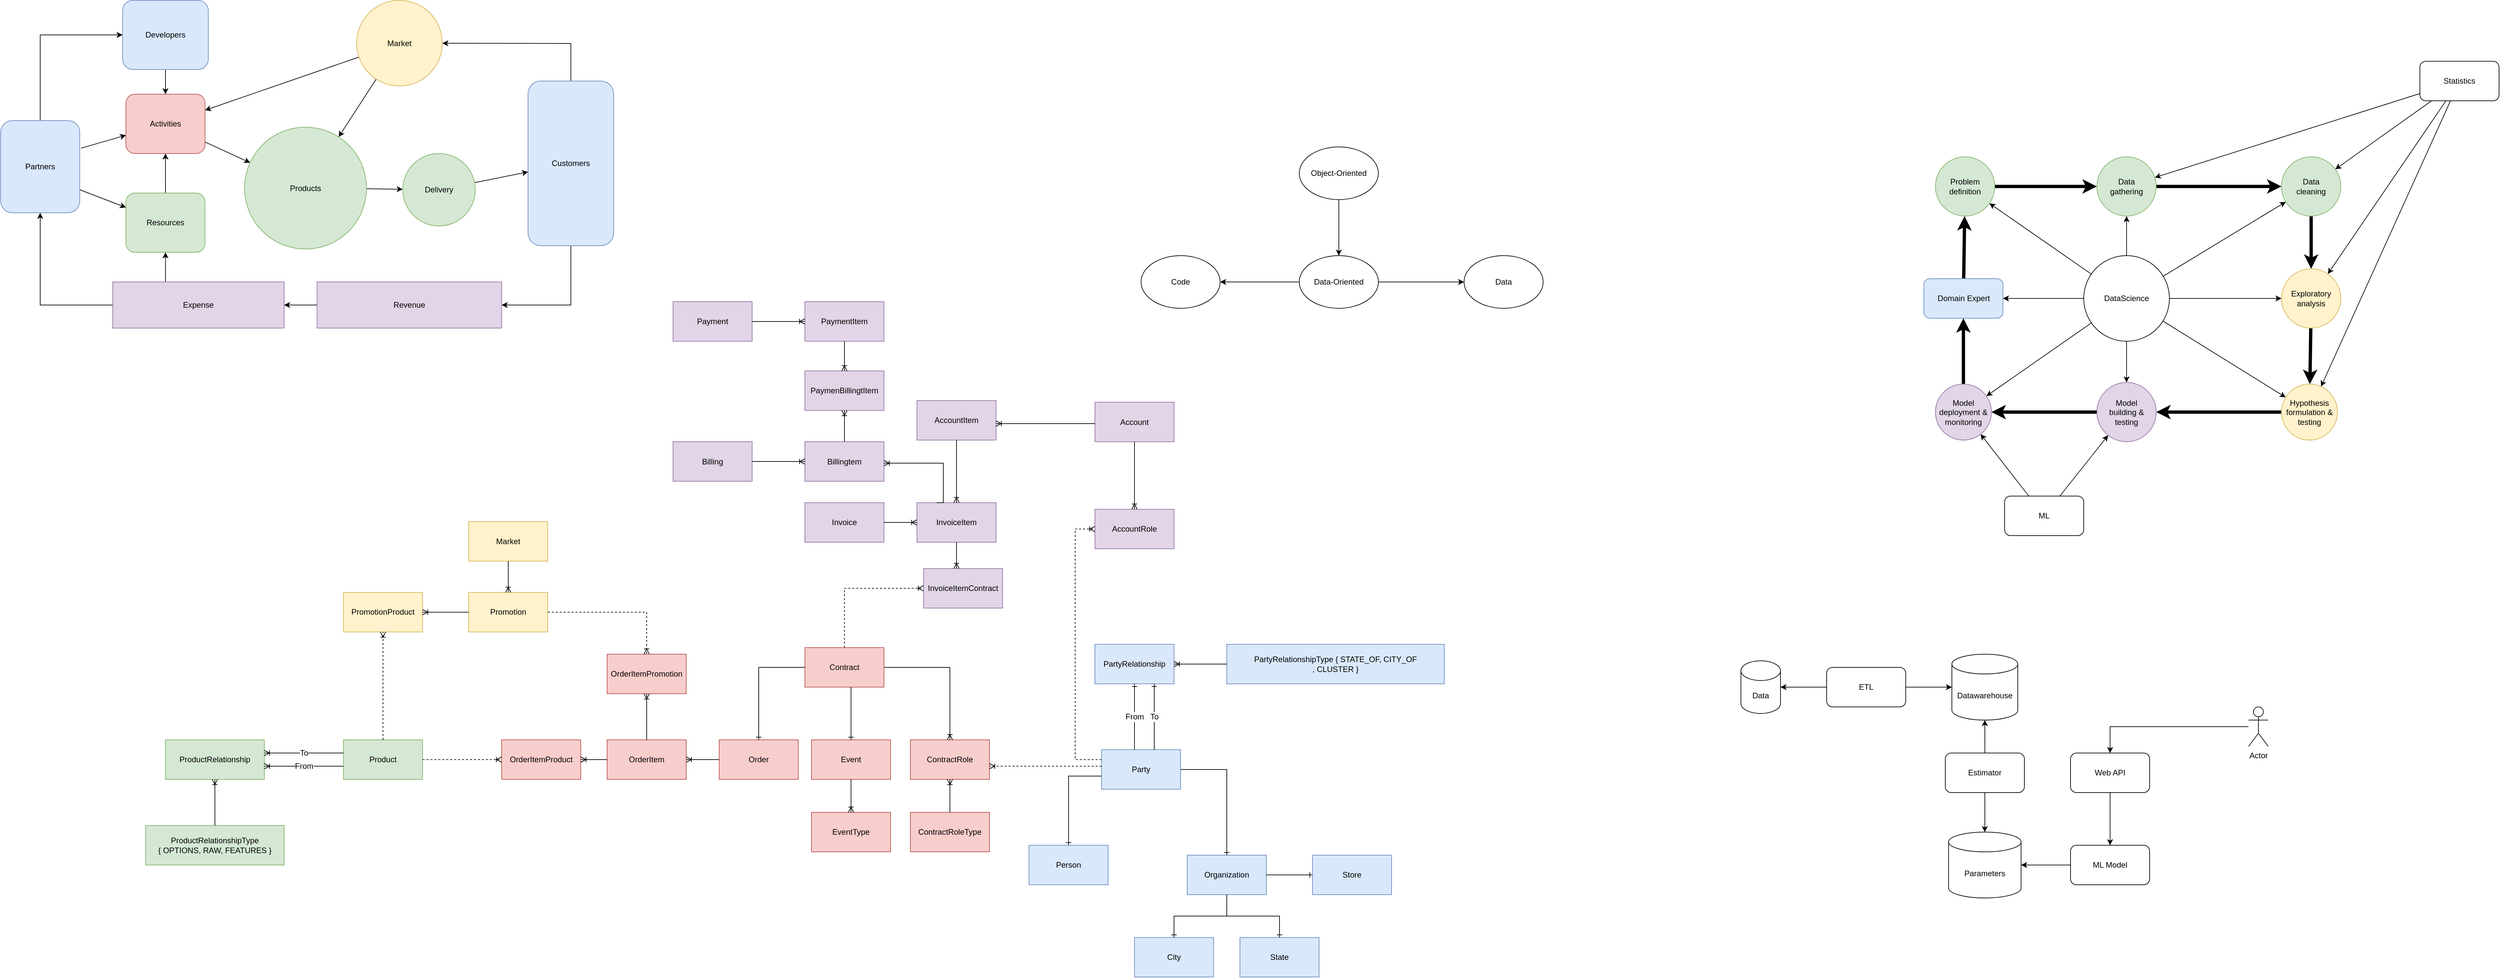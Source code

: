 <mxfile version="20.2.8" type="github">
  <diagram id="AqMoiznXCZGiWsd2ppC3" name="Page-1">
    <mxGraphModel dx="4783" dy="1631" grid="1" gridSize="10" guides="1" tooltips="1" connect="1" arrows="1" fold="1" page="1" pageScale="1" pageWidth="1100" pageHeight="850" math="0" shadow="0">
      <root>
        <mxCell id="0" />
        <mxCell id="1" parent="0" />
        <mxCell id="n_7fIg3I3LmvqeybkAJg-35" style="edgeStyle=none;rounded=0;orthogonalLoop=1;jettySize=auto;html=1;" parent="1" source="n_7fIg3I3LmvqeybkAJg-1" target="n_7fIg3I3LmvqeybkAJg-2" edge="1">
          <mxGeometry relative="1" as="geometry" />
        </mxCell>
        <mxCell id="n_7fIg3I3LmvqeybkAJg-36" style="edgeStyle=none;rounded=0;orthogonalLoop=1;jettySize=auto;html=1;" parent="1" source="n_7fIg3I3LmvqeybkAJg-1" target="n_7fIg3I3LmvqeybkAJg-3" edge="1">
          <mxGeometry relative="1" as="geometry" />
        </mxCell>
        <mxCell id="n_7fIg3I3LmvqeybkAJg-37" style="edgeStyle=none;rounded=0;orthogonalLoop=1;jettySize=auto;html=1;" parent="1" source="n_7fIg3I3LmvqeybkAJg-1" target="n_7fIg3I3LmvqeybkAJg-4" edge="1">
          <mxGeometry relative="1" as="geometry" />
        </mxCell>
        <mxCell id="n_7fIg3I3LmvqeybkAJg-38" style="edgeStyle=none;rounded=0;orthogonalLoop=1;jettySize=auto;html=1;" parent="1" source="n_7fIg3I3LmvqeybkAJg-1" target="n_7fIg3I3LmvqeybkAJg-5" edge="1">
          <mxGeometry relative="1" as="geometry" />
        </mxCell>
        <mxCell id="n_7fIg3I3LmvqeybkAJg-39" style="edgeStyle=none;rounded=0;orthogonalLoop=1;jettySize=auto;html=1;" parent="1" source="n_7fIg3I3LmvqeybkAJg-1" target="n_7fIg3I3LmvqeybkAJg-6" edge="1">
          <mxGeometry relative="1" as="geometry" />
        </mxCell>
        <mxCell id="n_7fIg3I3LmvqeybkAJg-40" style="edgeStyle=none;rounded=0;orthogonalLoop=1;jettySize=auto;html=1;" parent="1" source="n_7fIg3I3LmvqeybkAJg-1" target="n_7fIg3I3LmvqeybkAJg-7" edge="1">
          <mxGeometry relative="1" as="geometry" />
        </mxCell>
        <mxCell id="n_7fIg3I3LmvqeybkAJg-41" style="edgeStyle=none;rounded=0;orthogonalLoop=1;jettySize=auto;html=1;" parent="1" source="n_7fIg3I3LmvqeybkAJg-1" target="n_7fIg3I3LmvqeybkAJg-8" edge="1">
          <mxGeometry relative="1" as="geometry" />
        </mxCell>
        <mxCell id="n_7fIg3I3LmvqeybkAJg-42" style="edgeStyle=none;rounded=0;orthogonalLoop=1;jettySize=auto;html=1;strokeWidth=1;" parent="1" source="n_7fIg3I3LmvqeybkAJg-1" target="n_7fIg3I3LmvqeybkAJg-33" edge="1">
          <mxGeometry relative="1" as="geometry" />
        </mxCell>
        <mxCell id="n_7fIg3I3LmvqeybkAJg-1" value="DataScience" style="ellipse;whiteSpace=wrap;html=1;aspect=fixed;" parent="1" vertex="1">
          <mxGeometry x="420" y="225" width="130" height="130" as="geometry" />
        </mxCell>
        <mxCell id="n_7fIg3I3LmvqeybkAJg-11" style="rounded=0;orthogonalLoop=1;jettySize=auto;html=1;strokeWidth=5;" parent="1" source="n_7fIg3I3LmvqeybkAJg-2" target="n_7fIg3I3LmvqeybkAJg-3" edge="1">
          <mxGeometry relative="1" as="geometry" />
        </mxCell>
        <mxCell id="n_7fIg3I3LmvqeybkAJg-2" value="&lt;div&gt;Problem&lt;/div&gt;&lt;div&gt;definition&lt;/div&gt;" style="ellipse;whiteSpace=wrap;html=1;aspect=fixed;fillColor=#d5e8d4;strokeColor=#82b366;" parent="1" vertex="1">
          <mxGeometry x="195" y="75" width="90" height="90" as="geometry" />
        </mxCell>
        <mxCell id="n_7fIg3I3LmvqeybkAJg-10" style="rounded=0;orthogonalLoop=1;jettySize=auto;html=1;strokeWidth=5;" parent="1" source="n_7fIg3I3LmvqeybkAJg-3" target="n_7fIg3I3LmvqeybkAJg-4" edge="1">
          <mxGeometry relative="1" as="geometry" />
        </mxCell>
        <mxCell id="n_7fIg3I3LmvqeybkAJg-3" value="&lt;div&gt;Data&lt;/div&gt;&lt;div&gt;gathering&lt;/div&gt;" style="ellipse;whiteSpace=wrap;html=1;aspect=fixed;fillColor=#d5e8d4;strokeColor=#82b366;" parent="1" vertex="1">
          <mxGeometry x="440" y="75" width="90" height="90" as="geometry" />
        </mxCell>
        <mxCell id="n_7fIg3I3LmvqeybkAJg-12" style="rounded=0;orthogonalLoop=1;jettySize=auto;html=1;strokeWidth=5;" parent="1" source="n_7fIg3I3LmvqeybkAJg-4" target="n_7fIg3I3LmvqeybkAJg-5" edge="1">
          <mxGeometry relative="1" as="geometry" />
        </mxCell>
        <mxCell id="n_7fIg3I3LmvqeybkAJg-4" value="&lt;div&gt;Data&lt;/div&gt;&lt;div&gt;cleaning&lt;/div&gt;" style="ellipse;whiteSpace=wrap;html=1;aspect=fixed;fillColor=#d5e8d4;strokeColor=#82b366;" parent="1" vertex="1">
          <mxGeometry x="720" y="75" width="90" height="90" as="geometry" />
        </mxCell>
        <mxCell id="n_7fIg3I3LmvqeybkAJg-13" style="rounded=0;orthogonalLoop=1;jettySize=auto;html=1;strokeWidth=5;" parent="1" source="n_7fIg3I3LmvqeybkAJg-5" target="n_7fIg3I3LmvqeybkAJg-6" edge="1">
          <mxGeometry relative="1" as="geometry" />
        </mxCell>
        <mxCell id="n_7fIg3I3LmvqeybkAJg-5" value="&lt;div&gt;Exploratory&lt;/div&gt;&lt;div&gt;analysis&lt;/div&gt;" style="ellipse;whiteSpace=wrap;html=1;aspect=fixed;fillColor=#fff2cc;strokeColor=#d6b656;" parent="1" vertex="1">
          <mxGeometry x="720" y="245" width="90" height="90" as="geometry" />
        </mxCell>
        <mxCell id="n_7fIg3I3LmvqeybkAJg-14" style="rounded=0;orthogonalLoop=1;jettySize=auto;html=1;strokeWidth=5;" parent="1" source="n_7fIg3I3LmvqeybkAJg-6" target="n_7fIg3I3LmvqeybkAJg-7" edge="1">
          <mxGeometry relative="1" as="geometry" />
        </mxCell>
        <mxCell id="n_7fIg3I3LmvqeybkAJg-6" value="&lt;div&gt;Hypothesis&lt;/div&gt;&lt;div&gt;formulation &amp;amp;&lt;/div&gt;&lt;div&gt;testing&lt;/div&gt;" style="ellipse;whiteSpace=wrap;html=1;aspect=fixed;fillColor=#fff2cc;strokeColor=#d6b656;" parent="1" vertex="1">
          <mxGeometry x="720" y="420" width="85" height="85" as="geometry" />
        </mxCell>
        <mxCell id="n_7fIg3I3LmvqeybkAJg-15" style="rounded=0;orthogonalLoop=1;jettySize=auto;html=1;strokeWidth=5;" parent="1" source="n_7fIg3I3LmvqeybkAJg-7" target="n_7fIg3I3LmvqeybkAJg-8" edge="1">
          <mxGeometry relative="1" as="geometry" />
        </mxCell>
        <mxCell id="n_7fIg3I3LmvqeybkAJg-7" value="&lt;div&gt;Model&lt;/div&gt;&lt;div&gt;building &amp;amp;&lt;/div&gt;&lt;div&gt;testing&lt;/div&gt;" style="ellipse;whiteSpace=wrap;html=1;aspect=fixed;fillColor=#e1d5e7;strokeColor=#9673a6;" parent="1" vertex="1">
          <mxGeometry x="440" y="417.5" width="90" height="90" as="geometry" />
        </mxCell>
        <mxCell id="n_7fIg3I3LmvqeybkAJg-16" style="rounded=0;orthogonalLoop=1;jettySize=auto;html=1;strokeWidth=5;" parent="1" source="n_7fIg3I3LmvqeybkAJg-8" target="n_7fIg3I3LmvqeybkAJg-33" edge="1">
          <mxGeometry relative="1" as="geometry" />
        </mxCell>
        <mxCell id="n_7fIg3I3LmvqeybkAJg-8" value="&lt;div&gt;Model&lt;/div&gt;&lt;div&gt;deployment &amp;amp;&lt;/div&gt;&lt;div&gt;monitoring&lt;/div&gt;" style="ellipse;whiteSpace=wrap;html=1;aspect=fixed;fillColor=#e1d5e7;strokeColor=#9673a6;" parent="1" vertex="1">
          <mxGeometry x="195" y="420" width="85" height="85" as="geometry" />
        </mxCell>
        <mxCell id="n_7fIg3I3LmvqeybkAJg-26" style="rounded=0;orthogonalLoop=1;jettySize=auto;html=1;" parent="1" source="n_7fIg3I3LmvqeybkAJg-19" target="n_7fIg3I3LmvqeybkAJg-8" edge="1">
          <mxGeometry relative="1" as="geometry" />
        </mxCell>
        <mxCell id="n_7fIg3I3LmvqeybkAJg-27" style="edgeStyle=none;rounded=0;orthogonalLoop=1;jettySize=auto;html=1;" parent="1" source="n_7fIg3I3LmvqeybkAJg-19" target="n_7fIg3I3LmvqeybkAJg-7" edge="1">
          <mxGeometry relative="1" as="geometry" />
        </mxCell>
        <mxCell id="n_7fIg3I3LmvqeybkAJg-19" value="ML" style="rounded=1;whiteSpace=wrap;html=1;" parent="1" vertex="1">
          <mxGeometry x="300" y="590" width="120" height="60" as="geometry" />
        </mxCell>
        <mxCell id="n_7fIg3I3LmvqeybkAJg-29" style="edgeStyle=none;rounded=0;orthogonalLoop=1;jettySize=auto;html=1;" parent="1" source="n_7fIg3I3LmvqeybkAJg-28" target="n_7fIg3I3LmvqeybkAJg-4" edge="1">
          <mxGeometry relative="1" as="geometry" />
        </mxCell>
        <mxCell id="n_7fIg3I3LmvqeybkAJg-30" style="edgeStyle=none;rounded=0;orthogonalLoop=1;jettySize=auto;html=1;" parent="1" source="n_7fIg3I3LmvqeybkAJg-28" target="n_7fIg3I3LmvqeybkAJg-5" edge="1">
          <mxGeometry relative="1" as="geometry" />
        </mxCell>
        <mxCell id="n_7fIg3I3LmvqeybkAJg-31" style="edgeStyle=none;rounded=0;orthogonalLoop=1;jettySize=auto;html=1;" parent="1" source="n_7fIg3I3LmvqeybkAJg-28" target="n_7fIg3I3LmvqeybkAJg-6" edge="1">
          <mxGeometry relative="1" as="geometry" />
        </mxCell>
        <mxCell id="n_7fIg3I3LmvqeybkAJg-32" style="edgeStyle=none;rounded=0;orthogonalLoop=1;jettySize=auto;html=1;" parent="1" source="n_7fIg3I3LmvqeybkAJg-28" target="n_7fIg3I3LmvqeybkAJg-3" edge="1">
          <mxGeometry relative="1" as="geometry" />
        </mxCell>
        <mxCell id="n_7fIg3I3LmvqeybkAJg-28" value="Statistics" style="rounded=1;whiteSpace=wrap;html=1;" parent="1" vertex="1">
          <mxGeometry x="930" y="-70" width="120" height="60" as="geometry" />
        </mxCell>
        <mxCell id="n_7fIg3I3LmvqeybkAJg-34" style="edgeStyle=none;rounded=0;orthogonalLoop=1;jettySize=auto;html=1;strokeWidth=5;" parent="1" source="n_7fIg3I3LmvqeybkAJg-33" target="n_7fIg3I3LmvqeybkAJg-2" edge="1">
          <mxGeometry relative="1" as="geometry" />
        </mxCell>
        <mxCell id="n_7fIg3I3LmvqeybkAJg-33" value="Domain Expert" style="rounded=1;whiteSpace=wrap;html=1;fillColor=#dae8fc;strokeColor=#6c8ebf;" parent="1" vertex="1">
          <mxGeometry x="177.5" y="260" width="120" height="60" as="geometry" />
        </mxCell>
        <mxCell id="AKqKs_HmM4aeHzTfp3hS-4" style="rounded=0;orthogonalLoop=1;jettySize=auto;html=1;" parent="1" source="AKqKs_HmM4aeHzTfp3hS-1" target="AKqKs_HmM4aeHzTfp3hS-2" edge="1">
          <mxGeometry relative="1" as="geometry" />
        </mxCell>
        <mxCell id="AKqKs_HmM4aeHzTfp3hS-5" style="edgeStyle=none;rounded=0;orthogonalLoop=1;jettySize=auto;html=1;" parent="1" source="AKqKs_HmM4aeHzTfp3hS-1" target="AKqKs_HmM4aeHzTfp3hS-3" edge="1">
          <mxGeometry relative="1" as="geometry" />
        </mxCell>
        <mxCell id="AKqKs_HmM4aeHzTfp3hS-1" value="Data-Oriented" style="ellipse;whiteSpace=wrap;html=1;" parent="1" vertex="1">
          <mxGeometry x="-770" y="225" width="120" height="80" as="geometry" />
        </mxCell>
        <mxCell id="AKqKs_HmM4aeHzTfp3hS-2" value="Code" style="ellipse;whiteSpace=wrap;html=1;" parent="1" vertex="1">
          <mxGeometry x="-1010" y="225" width="120" height="80" as="geometry" />
        </mxCell>
        <mxCell id="AKqKs_HmM4aeHzTfp3hS-3" value="Data" style="ellipse;whiteSpace=wrap;html=1;" parent="1" vertex="1">
          <mxGeometry x="-520" y="225" width="120" height="80" as="geometry" />
        </mxCell>
        <mxCell id="AKqKs_HmM4aeHzTfp3hS-7" style="edgeStyle=none;rounded=0;orthogonalLoop=1;jettySize=auto;html=1;" parent="1" source="AKqKs_HmM4aeHzTfp3hS-6" target="AKqKs_HmM4aeHzTfp3hS-1" edge="1">
          <mxGeometry relative="1" as="geometry" />
        </mxCell>
        <mxCell id="AKqKs_HmM4aeHzTfp3hS-6" value="Object-Oriented" style="ellipse;whiteSpace=wrap;html=1;" parent="1" vertex="1">
          <mxGeometry x="-770" y="60" width="120" height="80" as="geometry" />
        </mxCell>
        <mxCell id="DiZXjh_aEqviNDpe_JiY-1" value="Party" style="rounded=0;whiteSpace=wrap;html=1;fillColor=#dae8fc;strokeColor=#6c8ebf;" parent="1" vertex="1">
          <mxGeometry x="-1070" y="975" width="120" height="60" as="geometry" />
        </mxCell>
        <mxCell id="DiZXjh_aEqviNDpe_JiY-2" value="Organization" style="rounded=0;whiteSpace=wrap;html=1;fillColor=#dae8fc;strokeColor=#6c8ebf;" parent="1" vertex="1">
          <mxGeometry x="-940" y="1135" width="120" height="60" as="geometry" />
        </mxCell>
        <mxCell id="DiZXjh_aEqviNDpe_JiY-4" value="" style="fontSize=12;html=1;endArrow=ERone;endFill=1;rounded=0;edgeStyle=orthogonalEdgeStyle;" parent="1" source="DiZXjh_aEqviNDpe_JiY-1" target="DiZXjh_aEqviNDpe_JiY-2" edge="1">
          <mxGeometry width="100" height="100" relative="1" as="geometry">
            <mxPoint x="-780" y="1065" as="sourcePoint" />
            <mxPoint x="-860" y="965" as="targetPoint" />
            <Array as="points">
              <mxPoint x="-880" y="1005" />
            </Array>
          </mxGeometry>
        </mxCell>
        <mxCell id="DiZXjh_aEqviNDpe_JiY-5" value="Person" style="rounded=0;whiteSpace=wrap;html=1;fillColor=#dae8fc;strokeColor=#6c8ebf;" parent="1" vertex="1">
          <mxGeometry x="-1180" y="1120" width="120" height="60" as="geometry" />
        </mxCell>
        <mxCell id="DiZXjh_aEqviNDpe_JiY-6" value="" style="fontSize=12;html=1;endArrow=ERone;endFill=1;rounded=0;edgeStyle=orthogonalEdgeStyle;" parent="1" source="DiZXjh_aEqviNDpe_JiY-1" target="DiZXjh_aEqviNDpe_JiY-5" edge="1">
          <mxGeometry width="100" height="100" relative="1" as="geometry">
            <mxPoint x="-879.947" y="1145" as="sourcePoint" />
            <mxPoint x="-1250" y="1005" as="targetPoint" />
            <Array as="points">
              <mxPoint x="-1120" y="1015" />
            </Array>
          </mxGeometry>
        </mxCell>
        <mxCell id="DiZXjh_aEqviNDpe_JiY-9" value="Store" style="rounded=0;whiteSpace=wrap;html=1;fillColor=#dae8fc;strokeColor=#6c8ebf;" parent="1" vertex="1">
          <mxGeometry x="-750" y="1135" width="120" height="60" as="geometry" />
        </mxCell>
        <mxCell id="DiZXjh_aEqviNDpe_JiY-10" value="" style="edgeStyle=entityRelationEdgeStyle;fontSize=12;html=1;endArrow=ERone;endFill=1;rounded=0;" parent="1" source="DiZXjh_aEqviNDpe_JiY-2" target="DiZXjh_aEqviNDpe_JiY-9" edge="1">
          <mxGeometry width="100" height="100" relative="1" as="geometry">
            <mxPoint x="-740" y="1055" as="sourcePoint" />
            <mxPoint x="-640" y="955" as="targetPoint" />
          </mxGeometry>
        </mxCell>
        <mxCell id="DiZXjh_aEqviNDpe_JiY-15" value="PartyRelationship" style="rounded=0;whiteSpace=wrap;html=1;fillColor=#dae8fc;strokeColor=#6c8ebf;" parent="1" vertex="1">
          <mxGeometry x="-1080" y="815" width="120" height="60" as="geometry" />
        </mxCell>
        <mxCell id="DiZXjh_aEqviNDpe_JiY-16" value="From" style="fontSize=12;html=1;endArrow=ERone;endFill=1;rounded=0;edgeStyle=orthogonalEdgeStyle;" parent="1" source="DiZXjh_aEqviNDpe_JiY-1" target="DiZXjh_aEqviNDpe_JiY-15" edge="1">
          <mxGeometry width="100" height="100" relative="1" as="geometry">
            <mxPoint x="-940" y="1015.0" as="sourcePoint" />
            <mxPoint x="-869.947" y="1145" as="targetPoint" />
            <Array as="points">
              <mxPoint x="-1020" y="910" />
              <mxPoint x="-1020" y="910" />
            </Array>
          </mxGeometry>
        </mxCell>
        <mxCell id="DiZXjh_aEqviNDpe_JiY-18" value="To" style="fontSize=12;html=1;endArrow=ERone;endFill=1;rounded=0;edgeStyle=orthogonalEdgeStyle;" parent="1" source="DiZXjh_aEqviNDpe_JiY-1" target="DiZXjh_aEqviNDpe_JiY-15" edge="1">
          <mxGeometry width="100" height="100" relative="1" as="geometry">
            <mxPoint x="-1029.947" y="985" as="sourcePoint" />
            <mxPoint x="-1029.947" y="885" as="targetPoint" />
            <Array as="points">
              <mxPoint x="-990" y="895" />
              <mxPoint x="-990" y="895" />
            </Array>
          </mxGeometry>
        </mxCell>
        <mxCell id="DiZXjh_aEqviNDpe_JiY-19" value="PartyRelationshipType { STATE_OF, CITY_OF&lt;br&gt;,&amp;nbsp;CLUSTER }" style="rounded=0;whiteSpace=wrap;html=1;fillColor=#dae8fc;strokeColor=#6c8ebf;" parent="1" vertex="1">
          <mxGeometry x="-880" y="815" width="330" height="60" as="geometry" />
        </mxCell>
        <mxCell id="DiZXjh_aEqviNDpe_JiY-20" value="" style="edgeStyle=entityRelationEdgeStyle;fontSize=12;html=1;endArrow=ERoneToMany;rounded=0;" parent="1" source="DiZXjh_aEqviNDpe_JiY-19" target="DiZXjh_aEqviNDpe_JiY-15" edge="1">
          <mxGeometry width="100" height="100" relative="1" as="geometry">
            <mxPoint x="-570" y="1015" as="sourcePoint" />
            <mxPoint x="-470" y="915" as="targetPoint" />
          </mxGeometry>
        </mxCell>
        <mxCell id="UxaYWRvRHPkxiGg4G-dx-1" value="Product" style="rounded=0;whiteSpace=wrap;html=1;fillColor=#d5e8d4;strokeColor=#82b366;" parent="1" vertex="1">
          <mxGeometry x="-2220" y="960" width="120" height="60" as="geometry" />
        </mxCell>
        <mxCell id="UxaYWRvRHPkxiGg4G-dx-2" value="Order" style="rounded=0;whiteSpace=wrap;html=1;fillColor=#f8cecc;strokeColor=#b85450;" parent="1" vertex="1">
          <mxGeometry x="-1650" y="960" width="120" height="60" as="geometry" />
        </mxCell>
        <mxCell id="UxaYWRvRHPkxiGg4G-dx-3" value="OrderItem" style="rounded=0;whiteSpace=wrap;html=1;fillColor=#f8cecc;strokeColor=#b85450;" parent="1" vertex="1">
          <mxGeometry x="-1820" y="960" width="120" height="60" as="geometry" />
        </mxCell>
        <mxCell id="UxaYWRvRHPkxiGg4G-dx-4" value="" style="edgeStyle=orthogonalEdgeStyle;fontSize=12;html=1;endArrow=ERoneToMany;rounded=0;" parent="1" source="UxaYWRvRHPkxiGg4G-dx-2" target="UxaYWRvRHPkxiGg4G-dx-3" edge="1">
          <mxGeometry width="100" height="100" relative="1" as="geometry">
            <mxPoint x="-1030" y="1025" as="sourcePoint" />
            <mxPoint x="-1110" y="1025" as="targetPoint" />
          </mxGeometry>
        </mxCell>
        <mxCell id="UxaYWRvRHPkxiGg4G-dx-5" value="OrderItemProduct" style="rounded=0;whiteSpace=wrap;html=1;fillColor=#f8cecc;strokeColor=#b85450;" parent="1" vertex="1">
          <mxGeometry x="-1980" y="960" width="120" height="60" as="geometry" />
        </mxCell>
        <mxCell id="UxaYWRvRHPkxiGg4G-dx-6" value="ContractRole" style="rounded=0;whiteSpace=wrap;html=1;fillColor=#f8cecc;strokeColor=#b85450;" parent="1" vertex="1">
          <mxGeometry x="-1360" y="960" width="120" height="60" as="geometry" />
        </mxCell>
        <mxCell id="UxaYWRvRHPkxiGg4G-dx-7" value="" style="edgeStyle=orthogonalEdgeStyle;fontSize=12;html=1;endArrow=ERoneToMany;rounded=0;" parent="1" source="UQxZv_VmtrtVXWc6xAbR-11" target="UxaYWRvRHPkxiGg4G-dx-6" edge="1">
          <mxGeometry width="100" height="100" relative="1" as="geometry">
            <mxPoint x="-1440" y="1030" as="sourcePoint" />
            <mxPoint x="-1440" y="1085" as="targetPoint" />
            <Array as="points">
              <mxPoint x="-1300" y="850" />
            </Array>
          </mxGeometry>
        </mxCell>
        <mxCell id="UxaYWRvRHPkxiGg4G-dx-8" value="" style="edgeStyle=orthogonalEdgeStyle;fontSize=12;html=1;endArrow=ERoneToMany;rounded=0;dashed=1;" parent="1" source="DiZXjh_aEqviNDpe_JiY-1" target="UxaYWRvRHPkxiGg4G-dx-6" edge="1">
          <mxGeometry width="100" height="100" relative="1" as="geometry">
            <mxPoint x="-1400" y="870" as="sourcePoint" />
            <mxPoint x="-1400" y="925" as="targetPoint" />
            <Array as="points">
              <mxPoint x="-1130" y="1000" />
              <mxPoint x="-1130" y="1000" />
            </Array>
          </mxGeometry>
        </mxCell>
        <mxCell id="UxaYWRvRHPkxiGg4G-dx-9" value="" style="edgeStyle=orthogonalEdgeStyle;fontSize=12;html=1;endArrow=ERoneToMany;rounded=0;" parent="1" source="UxaYWRvRHPkxiGg4G-dx-3" target="UxaYWRvRHPkxiGg4G-dx-5" edge="1">
          <mxGeometry width="100" height="100" relative="1" as="geometry">
            <mxPoint x="-1830" y="910" as="sourcePoint" />
            <mxPoint x="-1570" y="970" as="targetPoint" />
          </mxGeometry>
        </mxCell>
        <mxCell id="UxaYWRvRHPkxiGg4G-dx-10" value="" style="edgeStyle=orthogonalEdgeStyle;fontSize=12;html=1;endArrow=ERoneToMany;rounded=0;dashed=1;" parent="1" source="UxaYWRvRHPkxiGg4G-dx-1" target="UxaYWRvRHPkxiGg4G-dx-5" edge="1">
          <mxGeometry width="100" height="100" relative="1" as="geometry">
            <mxPoint x="-1710" y="885" as="sourcePoint" />
            <mxPoint x="-1570" y="970" as="targetPoint" />
          </mxGeometry>
        </mxCell>
        <mxCell id="UxaYWRvRHPkxiGg4G-dx-11" value="Market" style="rounded=0;whiteSpace=wrap;html=1;fillColor=#fff2cc;strokeColor=#d6b656;" parent="1" vertex="1">
          <mxGeometry x="-2030" y="628.75" width="120" height="60" as="geometry" />
        </mxCell>
        <mxCell id="UxaYWRvRHPkxiGg4G-dx-12" value="Promotion" style="rounded=0;whiteSpace=wrap;html=1;fillColor=#fff2cc;strokeColor=#d6b656;" parent="1" vertex="1">
          <mxGeometry x="-2030" y="736.25" width="120" height="60" as="geometry" />
        </mxCell>
        <mxCell id="UxaYWRvRHPkxiGg4G-dx-13" value="" style="edgeStyle=orthogonalEdgeStyle;fontSize=12;html=1;endArrow=ERoneToMany;rounded=0;" parent="1" source="UxaYWRvRHPkxiGg4G-dx-11" target="UxaYWRvRHPkxiGg4G-dx-12" edge="1">
          <mxGeometry width="100" height="100" relative="1" as="geometry">
            <mxPoint x="-2110" y="978.75" as="sourcePoint" />
            <mxPoint x="-2150" y="978.75" as="targetPoint" />
          </mxGeometry>
        </mxCell>
        <mxCell id="UxaYWRvRHPkxiGg4G-dx-16" value="PromotionProduct" style="rounded=0;whiteSpace=wrap;html=1;fillColor=#fff2cc;strokeColor=#d6b656;" parent="1" vertex="1">
          <mxGeometry x="-2220" y="736.25" width="120" height="60" as="geometry" />
        </mxCell>
        <mxCell id="UxaYWRvRHPkxiGg4G-dx-17" value="" style="edgeStyle=orthogonalEdgeStyle;fontSize=12;html=1;endArrow=ERoneToMany;rounded=0;" parent="1" source="UxaYWRvRHPkxiGg4G-dx-12" target="UxaYWRvRHPkxiGg4G-dx-16" edge="1">
          <mxGeometry width="100" height="100" relative="1" as="geometry">
            <mxPoint x="-1960" y="698.75" as="sourcePoint" />
            <mxPoint x="-2040" y="858.75" as="targetPoint" />
            <Array as="points" />
          </mxGeometry>
        </mxCell>
        <mxCell id="UxaYWRvRHPkxiGg4G-dx-18" value="" style="edgeStyle=orthogonalEdgeStyle;fontSize=12;html=1;endArrow=ERoneToMany;rounded=0;dashed=1;" parent="1" source="UxaYWRvRHPkxiGg4G-dx-1" target="UxaYWRvRHPkxiGg4G-dx-16" edge="1">
          <mxGeometry width="100" height="100" relative="1" as="geometry">
            <mxPoint x="-2090" y="1000" as="sourcePoint" />
            <mxPoint x="-1970" y="1000" as="targetPoint" />
            <Array as="points">
              <mxPoint x="-2160" y="788" />
            </Array>
          </mxGeometry>
        </mxCell>
        <mxCell id="UxaYWRvRHPkxiGg4G-dx-21" value="OrderItemPromotion" style="rounded=0;whiteSpace=wrap;html=1;fillColor=#f8cecc;strokeColor=#b85450;" parent="1" vertex="1">
          <mxGeometry x="-1820" y="830" width="120" height="60" as="geometry" />
        </mxCell>
        <mxCell id="UxaYWRvRHPkxiGg4G-dx-22" value="" style="edgeStyle=orthogonalEdgeStyle;fontSize=12;html=1;endArrow=ERoneToMany;rounded=0;" parent="1" source="UxaYWRvRHPkxiGg4G-dx-3" target="UxaYWRvRHPkxiGg4G-dx-21" edge="1">
          <mxGeometry width="100" height="100" relative="1" as="geometry">
            <mxPoint x="-1960" y="698.75" as="sourcePoint" />
            <mxPoint x="-1960" y="746.25" as="targetPoint" />
          </mxGeometry>
        </mxCell>
        <mxCell id="UxaYWRvRHPkxiGg4G-dx-23" value="" style="edgeStyle=orthogonalEdgeStyle;fontSize=12;html=1;endArrow=ERoneToMany;rounded=0;dashed=1;" parent="1" source="UxaYWRvRHPkxiGg4G-dx-12" target="UxaYWRvRHPkxiGg4G-dx-21" edge="1">
          <mxGeometry width="100" height="100" relative="1" as="geometry">
            <mxPoint x="-2150" y="970" as="sourcePoint" />
            <mxPoint x="-2150" y="806.25" as="targetPoint" />
            <Array as="points">
              <mxPoint x="-1760" y="766" />
            </Array>
          </mxGeometry>
        </mxCell>
        <mxCell id="UxaYWRvRHPkxiGg4G-dx-24" value="Data" style="shape=cylinder3;whiteSpace=wrap;html=1;boundedLbl=1;backgroundOutline=1;size=15;" parent="1" vertex="1">
          <mxGeometry x="-100" y="840" width="60" height="80" as="geometry" />
        </mxCell>
        <mxCell id="UxaYWRvRHPkxiGg4G-dx-28" style="edgeStyle=orthogonalEdgeStyle;rounded=0;orthogonalLoop=1;jettySize=auto;html=1;" parent="1" source="UxaYWRvRHPkxiGg4G-dx-25" target="UxaYWRvRHPkxiGg4G-dx-26" edge="1">
          <mxGeometry relative="1" as="geometry" />
        </mxCell>
        <mxCell id="UxaYWRvRHPkxiGg4G-dx-33" style="edgeStyle=orthogonalEdgeStyle;rounded=0;orthogonalLoop=1;jettySize=auto;html=1;" parent="1" source="UxaYWRvRHPkxiGg4G-dx-25" target="UxaYWRvRHPkxiGg4G-dx-24" edge="1">
          <mxGeometry relative="1" as="geometry" />
        </mxCell>
        <mxCell id="UxaYWRvRHPkxiGg4G-dx-25" value="ETL" style="rounded=1;whiteSpace=wrap;html=1;" parent="1" vertex="1">
          <mxGeometry x="30" y="850" width="120" height="60" as="geometry" />
        </mxCell>
        <mxCell id="UxaYWRvRHPkxiGg4G-dx-26" value="Datawarehouse" style="shape=cylinder3;whiteSpace=wrap;html=1;boundedLbl=1;backgroundOutline=1;size=15;" parent="1" vertex="1">
          <mxGeometry x="220" y="830" width="100" height="100" as="geometry" />
        </mxCell>
        <mxCell id="UxaYWRvRHPkxiGg4G-dx-29" value="Parameters" style="shape=cylinder3;whiteSpace=wrap;html=1;boundedLbl=1;backgroundOutline=1;size=15;" parent="1" vertex="1">
          <mxGeometry x="215" y="1100" width="110" height="100" as="geometry" />
        </mxCell>
        <mxCell id="UxaYWRvRHPkxiGg4G-dx-34" style="edgeStyle=orthogonalEdgeStyle;rounded=0;orthogonalLoop=1;jettySize=auto;html=1;" parent="1" source="UxaYWRvRHPkxiGg4G-dx-30" target="UxaYWRvRHPkxiGg4G-dx-26" edge="1">
          <mxGeometry relative="1" as="geometry" />
        </mxCell>
        <mxCell id="UxaYWRvRHPkxiGg4G-dx-35" style="edgeStyle=orthogonalEdgeStyle;rounded=0;orthogonalLoop=1;jettySize=auto;html=1;" parent="1" source="UxaYWRvRHPkxiGg4G-dx-30" target="UxaYWRvRHPkxiGg4G-dx-29" edge="1">
          <mxGeometry relative="1" as="geometry" />
        </mxCell>
        <mxCell id="UxaYWRvRHPkxiGg4G-dx-30" value="Estimator" style="rounded=1;whiteSpace=wrap;html=1;" parent="1" vertex="1">
          <mxGeometry x="210" y="980" width="120" height="60" as="geometry" />
        </mxCell>
        <mxCell id="UxaYWRvRHPkxiGg4G-dx-37" style="edgeStyle=orthogonalEdgeStyle;rounded=0;orthogonalLoop=1;jettySize=auto;html=1;" parent="1" source="UxaYWRvRHPkxiGg4G-dx-36" target="UxaYWRvRHPkxiGg4G-dx-29" edge="1">
          <mxGeometry relative="1" as="geometry" />
        </mxCell>
        <mxCell id="UxaYWRvRHPkxiGg4G-dx-36" value="ML Model" style="rounded=1;whiteSpace=wrap;html=1;" parent="1" vertex="1">
          <mxGeometry x="400" y="1120" width="120" height="60" as="geometry" />
        </mxCell>
        <mxCell id="UxaYWRvRHPkxiGg4G-dx-39" style="edgeStyle=orthogonalEdgeStyle;rounded=0;orthogonalLoop=1;jettySize=auto;html=1;" parent="1" source="UxaYWRvRHPkxiGg4G-dx-38" target="UxaYWRvRHPkxiGg4G-dx-36" edge="1">
          <mxGeometry relative="1" as="geometry" />
        </mxCell>
        <mxCell id="UxaYWRvRHPkxiGg4G-dx-38" value="Web API" style="rounded=1;whiteSpace=wrap;html=1;" parent="1" vertex="1">
          <mxGeometry x="400" y="980" width="120" height="60" as="geometry" />
        </mxCell>
        <mxCell id="UxaYWRvRHPkxiGg4G-dx-41" style="edgeStyle=orthogonalEdgeStyle;rounded=0;orthogonalLoop=1;jettySize=auto;html=1;" parent="1" source="UxaYWRvRHPkxiGg4G-dx-40" target="UxaYWRvRHPkxiGg4G-dx-38" edge="1">
          <mxGeometry relative="1" as="geometry" />
        </mxCell>
        <mxCell id="UxaYWRvRHPkxiGg4G-dx-40" value="Actor" style="shape=umlActor;verticalLabelPosition=bottom;verticalAlign=top;html=1;outlineConnect=0;" parent="1" vertex="1">
          <mxGeometry x="670" y="910" width="30" height="60" as="geometry" />
        </mxCell>
        <mxCell id="UxaYWRvRHPkxiGg4G-dx-42" value="City" style="rounded=0;whiteSpace=wrap;html=1;fillColor=#dae8fc;strokeColor=#6c8ebf;" parent="1" vertex="1">
          <mxGeometry x="-1020" y="1260" width="120" height="60" as="geometry" />
        </mxCell>
        <mxCell id="UxaYWRvRHPkxiGg4G-dx-43" value="State" style="rounded=0;whiteSpace=wrap;html=1;fillColor=#dae8fc;strokeColor=#6c8ebf;" parent="1" vertex="1">
          <mxGeometry x="-860" y="1260" width="120" height="60" as="geometry" />
        </mxCell>
        <mxCell id="UxaYWRvRHPkxiGg4G-dx-45" value="" style="edgeStyle=orthogonalEdgeStyle;fontSize=12;html=1;endArrow=ERone;endFill=1;rounded=0;" parent="1" source="DiZXjh_aEqviNDpe_JiY-2" target="UxaYWRvRHPkxiGg4G-dx-42" edge="1">
          <mxGeometry width="100" height="100" relative="1" as="geometry">
            <mxPoint x="-810" y="1175" as="sourcePoint" />
            <mxPoint x="-740" y="1175" as="targetPoint" />
          </mxGeometry>
        </mxCell>
        <mxCell id="UxaYWRvRHPkxiGg4G-dx-46" value="" style="edgeStyle=orthogonalEdgeStyle;fontSize=12;html=1;endArrow=ERone;endFill=1;rounded=0;" parent="1" source="DiZXjh_aEqviNDpe_JiY-2" target="UxaYWRvRHPkxiGg4G-dx-43" edge="1">
          <mxGeometry width="100" height="100" relative="1" as="geometry">
            <mxPoint x="-870" y="1205" as="sourcePoint" />
            <mxPoint x="-950" y="1270" as="targetPoint" />
            <Array as="points" />
          </mxGeometry>
        </mxCell>
        <mxCell id="UQxZv_VmtrtVXWc6xAbR-3" value="ProductRelationship" style="rounded=0;whiteSpace=wrap;html=1;fillColor=#d5e8d4;strokeColor=#82b366;" vertex="1" parent="1">
          <mxGeometry x="-2490" y="960" width="150" height="60" as="geometry" />
        </mxCell>
        <mxCell id="UQxZv_VmtrtVXWc6xAbR-4" value="To" style="edgeStyle=orthogonalEdgeStyle;fontSize=12;html=1;endArrow=ERoneToMany;rounded=0;" edge="1" parent="1" source="UxaYWRvRHPkxiGg4G-dx-1" target="UQxZv_VmtrtVXWc6xAbR-3">
          <mxGeometry width="100" height="100" relative="1" as="geometry">
            <mxPoint x="-2020" y="776.25" as="sourcePoint" />
            <mxPoint x="-2090" y="776.25" as="targetPoint" />
            <Array as="points">
              <mxPoint x="-2280" y="980" />
              <mxPoint x="-2280" y="980" />
            </Array>
          </mxGeometry>
        </mxCell>
        <mxCell id="UQxZv_VmtrtVXWc6xAbR-6" value="From" style="edgeStyle=orthogonalEdgeStyle;fontSize=12;html=1;endArrow=ERoneToMany;rounded=0;" edge="1" parent="1" source="UxaYWRvRHPkxiGg4G-dx-1" target="UQxZv_VmtrtVXWc6xAbR-3">
          <mxGeometry width="100" height="100" relative="1" as="geometry">
            <mxPoint x="-2210" y="990" as="sourcePoint" />
            <mxPoint x="-2330" y="990" as="targetPoint" />
            <Array as="points">
              <mxPoint x="-2280" y="1000" />
              <mxPoint x="-2280" y="1000" />
            </Array>
          </mxGeometry>
        </mxCell>
        <mxCell id="UQxZv_VmtrtVXWc6xAbR-9" value="Event" style="rounded=0;whiteSpace=wrap;html=1;fillColor=#f8cecc;strokeColor=#b85450;" vertex="1" parent="1">
          <mxGeometry x="-1510" y="960" width="120" height="60" as="geometry" />
        </mxCell>
        <mxCell id="UQxZv_VmtrtVXWc6xAbR-11" value="Contract" style="rounded=0;whiteSpace=wrap;html=1;fillColor=#f8cecc;strokeColor=#b85450;" vertex="1" parent="1">
          <mxGeometry x="-1520" y="820" width="120" height="60" as="geometry" />
        </mxCell>
        <mxCell id="UQxZv_VmtrtVXWc6xAbR-12" value="" style="fontSize=12;html=1;endArrow=ERone;endFill=1;rounded=0;edgeStyle=orthogonalEdgeStyle;" edge="1" parent="1" source="UQxZv_VmtrtVXWc6xAbR-11" target="UxaYWRvRHPkxiGg4G-dx-2">
          <mxGeometry width="100" height="100" relative="1" as="geometry">
            <mxPoint x="-1060" y="1025.059" as="sourcePoint" />
            <mxPoint x="-1139.941" y="1145" as="targetPoint" />
            <Array as="points">
              <mxPoint x="-1590" y="850" />
            </Array>
          </mxGeometry>
        </mxCell>
        <mxCell id="UQxZv_VmtrtVXWc6xAbR-13" value="" style="fontSize=12;html=1;endArrow=ERone;endFill=1;rounded=0;edgeStyle=orthogonalEdgeStyle;" edge="1" parent="1" source="UQxZv_VmtrtVXWc6xAbR-11" target="UQxZv_VmtrtVXWc6xAbR-9">
          <mxGeometry width="100" height="100" relative="1" as="geometry">
            <mxPoint x="-1550" y="860" as="sourcePoint" />
            <mxPoint x="-1579.941" y="970" as="targetPoint" />
            <Array as="points">
              <mxPoint x="-1450" y="910" />
              <mxPoint x="-1450" y="910" />
            </Array>
          </mxGeometry>
        </mxCell>
        <mxCell id="UQxZv_VmtrtVXWc6xAbR-14" value="EventType" style="rounded=0;whiteSpace=wrap;html=1;fillColor=#f8cecc;strokeColor=#b85450;" vertex="1" parent="1">
          <mxGeometry x="-1510" y="1070" width="120" height="60" as="geometry" />
        </mxCell>
        <mxCell id="UQxZv_VmtrtVXWc6xAbR-15" value="" style="edgeStyle=orthogonalEdgeStyle;fontSize=12;html=1;endArrow=ERoneToMany;rounded=0;" edge="1" parent="1" source="UQxZv_VmtrtVXWc6xAbR-9" target="UQxZv_VmtrtVXWc6xAbR-14">
          <mxGeometry width="100" height="100" relative="1" as="geometry">
            <mxPoint x="-1640" y="1000" as="sourcePoint" />
            <mxPoint x="-1690" y="1000" as="targetPoint" />
          </mxGeometry>
        </mxCell>
        <mxCell id="UQxZv_VmtrtVXWc6xAbR-30" style="edgeStyle=none;rounded=0;orthogonalLoop=1;jettySize=auto;html=1;" edge="1" parent="1" source="UQxZv_VmtrtVXWc6xAbR-16" target="UQxZv_VmtrtVXWc6xAbR-25">
          <mxGeometry relative="1" as="geometry" />
        </mxCell>
        <mxCell id="UQxZv_VmtrtVXWc6xAbR-16" value="Products" style="ellipse;whiteSpace=wrap;html=1;aspect=fixed;fillColor=#d5e8d4;strokeColor=#82b366;" vertex="1" parent="1">
          <mxGeometry x="-2370" y="30" width="185" height="185" as="geometry" />
        </mxCell>
        <mxCell id="UQxZv_VmtrtVXWc6xAbR-41" style="edgeStyle=none;rounded=0;orthogonalLoop=1;jettySize=auto;html=1;exitX=1.017;exitY=0.299;exitDx=0;exitDy=0;exitPerimeter=0;" edge="1" parent="1" source="UQxZv_VmtrtVXWc6xAbR-18" target="UQxZv_VmtrtVXWc6xAbR-26">
          <mxGeometry relative="1" as="geometry" />
        </mxCell>
        <mxCell id="UQxZv_VmtrtVXWc6xAbR-42" style="edgeStyle=none;rounded=0;orthogonalLoop=1;jettySize=auto;html=1;exitX=1;exitY=0.75;exitDx=0;exitDy=0;" edge="1" parent="1" source="UQxZv_VmtrtVXWc6xAbR-18" target="UQxZv_VmtrtVXWc6xAbR-27">
          <mxGeometry relative="1" as="geometry" />
        </mxCell>
        <mxCell id="UQxZv_VmtrtVXWc6xAbR-46" style="edgeStyle=none;rounded=0;orthogonalLoop=1;jettySize=auto;html=1;exitX=0.5;exitY=0;exitDx=0;exitDy=0;" edge="1" parent="1" source="UQxZv_VmtrtVXWc6xAbR-18" target="UQxZv_VmtrtVXWc6xAbR-44">
          <mxGeometry relative="1" as="geometry">
            <Array as="points">
              <mxPoint x="-2680" y="-110" />
            </Array>
          </mxGeometry>
        </mxCell>
        <mxCell id="UQxZv_VmtrtVXWc6xAbR-18" value="Partners" style="rounded=1;whiteSpace=wrap;html=1;fillColor=#dae8fc;strokeColor=#6c8ebf;" vertex="1" parent="1">
          <mxGeometry x="-2740" y="20" width="120" height="140" as="geometry" />
        </mxCell>
        <mxCell id="UQxZv_VmtrtVXWc6xAbR-38" style="edgeStyle=none;rounded=0;orthogonalLoop=1;jettySize=auto;html=1;entryX=0.5;entryY=1;entryDx=0;entryDy=0;" edge="1" parent="1" source="UQxZv_VmtrtVXWc6xAbR-20" target="UQxZv_VmtrtVXWc6xAbR-18">
          <mxGeometry relative="1" as="geometry">
            <Array as="points">
              <mxPoint x="-2680" y="300" />
            </Array>
          </mxGeometry>
        </mxCell>
        <mxCell id="UQxZv_VmtrtVXWc6xAbR-39" style="edgeStyle=none;rounded=0;orthogonalLoop=1;jettySize=auto;html=1;exitX=0.308;exitY=0.071;exitDx=0;exitDy=0;exitPerimeter=0;" edge="1" parent="1" source="UQxZv_VmtrtVXWc6xAbR-20" target="UQxZv_VmtrtVXWc6xAbR-27">
          <mxGeometry relative="1" as="geometry" />
        </mxCell>
        <mxCell id="UQxZv_VmtrtVXWc6xAbR-20" value="Expense" style="rounded=0;whiteSpace=wrap;html=1;fillColor=#e1d5e7;strokeColor=#9673a6;" vertex="1" parent="1">
          <mxGeometry x="-2570" y="265" width="260" height="70" as="geometry" />
        </mxCell>
        <mxCell id="UQxZv_VmtrtVXWc6xAbR-37" style="edgeStyle=none;rounded=0;orthogonalLoop=1;jettySize=auto;html=1;" edge="1" parent="1" source="UQxZv_VmtrtVXWc6xAbR-21" target="UQxZv_VmtrtVXWc6xAbR-20">
          <mxGeometry relative="1" as="geometry" />
        </mxCell>
        <mxCell id="UQxZv_VmtrtVXWc6xAbR-21" value="Revenue" style="rounded=0;whiteSpace=wrap;html=1;fillColor=#e1d5e7;strokeColor=#9673a6;" vertex="1" parent="1">
          <mxGeometry x="-2260" y="265" width="280" height="70" as="geometry" />
        </mxCell>
        <mxCell id="UQxZv_VmtrtVXWc6xAbR-33" style="edgeStyle=none;rounded=0;orthogonalLoop=1;jettySize=auto;html=1;" edge="1" parent="1" source="UQxZv_VmtrtVXWc6xAbR-22" target="UQxZv_VmtrtVXWc6xAbR-24">
          <mxGeometry relative="1" as="geometry">
            <Array as="points">
              <mxPoint x="-1875" y="-97" />
            </Array>
          </mxGeometry>
        </mxCell>
        <mxCell id="UQxZv_VmtrtVXWc6xAbR-34" style="edgeStyle=none;rounded=0;orthogonalLoop=1;jettySize=auto;html=1;entryX=1;entryY=0.5;entryDx=0;entryDy=0;" edge="1" parent="1" source="UQxZv_VmtrtVXWc6xAbR-22" target="UQxZv_VmtrtVXWc6xAbR-21">
          <mxGeometry relative="1" as="geometry">
            <Array as="points">
              <mxPoint x="-1875" y="300" />
            </Array>
          </mxGeometry>
        </mxCell>
        <mxCell id="UQxZv_VmtrtVXWc6xAbR-22" value="Customers" style="rounded=1;whiteSpace=wrap;html=1;fillColor=#dae8fc;strokeColor=#6c8ebf;" vertex="1" parent="1">
          <mxGeometry x="-1940" y="-40" width="130" height="250" as="geometry" />
        </mxCell>
        <mxCell id="UQxZv_VmtrtVXWc6xAbR-29" style="rounded=0;orthogonalLoop=1;jettySize=auto;html=1;" edge="1" parent="1" source="UQxZv_VmtrtVXWc6xAbR-24" target="UQxZv_VmtrtVXWc6xAbR-16">
          <mxGeometry relative="1" as="geometry" />
        </mxCell>
        <mxCell id="UQxZv_VmtrtVXWc6xAbR-53" style="edgeStyle=none;rounded=0;orthogonalLoop=1;jettySize=auto;html=1;" edge="1" parent="1" source="UQxZv_VmtrtVXWc6xAbR-24" target="UQxZv_VmtrtVXWc6xAbR-26">
          <mxGeometry relative="1" as="geometry" />
        </mxCell>
        <mxCell id="UQxZv_VmtrtVXWc6xAbR-24" value="Market" style="ellipse;whiteSpace=wrap;html=1;aspect=fixed;fillColor=#fff2cc;strokeColor=#d6b656;" vertex="1" parent="1">
          <mxGeometry x="-2200" y="-162.5" width="130" height="130" as="geometry" />
        </mxCell>
        <mxCell id="UQxZv_VmtrtVXWc6xAbR-32" style="edgeStyle=none;rounded=0;orthogonalLoop=1;jettySize=auto;html=1;" edge="1" parent="1" source="UQxZv_VmtrtVXWc6xAbR-25" target="UQxZv_VmtrtVXWc6xAbR-22">
          <mxGeometry relative="1" as="geometry" />
        </mxCell>
        <mxCell id="UQxZv_VmtrtVXWc6xAbR-25" value="Delivery" style="ellipse;whiteSpace=wrap;html=1;aspect=fixed;fillColor=#d5e8d4;strokeColor=#82b366;" vertex="1" parent="1">
          <mxGeometry x="-2130" y="70" width="110" height="110" as="geometry" />
        </mxCell>
        <mxCell id="UQxZv_VmtrtVXWc6xAbR-35" style="edgeStyle=none;rounded=0;orthogonalLoop=1;jettySize=auto;html=1;" edge="1" parent="1" source="UQxZv_VmtrtVXWc6xAbR-26" target="UQxZv_VmtrtVXWc6xAbR-16">
          <mxGeometry relative="1" as="geometry" />
        </mxCell>
        <mxCell id="UQxZv_VmtrtVXWc6xAbR-26" value="Activities" style="rounded=1;whiteSpace=wrap;html=1;fillColor=#f8cecc;strokeColor=#b85450;" vertex="1" parent="1">
          <mxGeometry x="-2550" y="-20" width="120" height="90" as="geometry" />
        </mxCell>
        <mxCell id="UQxZv_VmtrtVXWc6xAbR-36" style="edgeStyle=none;rounded=0;orthogonalLoop=1;jettySize=auto;html=1;" edge="1" parent="1" source="UQxZv_VmtrtVXWc6xAbR-27" target="UQxZv_VmtrtVXWc6xAbR-26">
          <mxGeometry relative="1" as="geometry" />
        </mxCell>
        <mxCell id="UQxZv_VmtrtVXWc6xAbR-27" value="Resources" style="rounded=1;whiteSpace=wrap;html=1;fillColor=#d5e8d4;strokeColor=#82b366;" vertex="1" parent="1">
          <mxGeometry x="-2550" y="130" width="120" height="90" as="geometry" />
        </mxCell>
        <mxCell id="UQxZv_VmtrtVXWc6xAbR-45" style="edgeStyle=none;rounded=0;orthogonalLoop=1;jettySize=auto;html=1;" edge="1" parent="1" source="UQxZv_VmtrtVXWc6xAbR-44" target="UQxZv_VmtrtVXWc6xAbR-26">
          <mxGeometry relative="1" as="geometry" />
        </mxCell>
        <mxCell id="UQxZv_VmtrtVXWc6xAbR-44" value="Developers" style="rounded=1;whiteSpace=wrap;html=1;fillColor=#dae8fc;strokeColor=#6c8ebf;" vertex="1" parent="1">
          <mxGeometry x="-2555" y="-162.5" width="130" height="105" as="geometry" />
        </mxCell>
        <mxCell id="UQxZv_VmtrtVXWc6xAbR-47" value="ContractRoleType" style="rounded=0;whiteSpace=wrap;html=1;fillColor=#f8cecc;strokeColor=#b85450;" vertex="1" parent="1">
          <mxGeometry x="-1360" y="1070" width="120" height="60" as="geometry" />
        </mxCell>
        <mxCell id="UQxZv_VmtrtVXWc6xAbR-48" value="" style="edgeStyle=orthogonalEdgeStyle;fontSize=12;html=1;endArrow=ERoneToMany;rounded=0;" edge="1" parent="1" source="UQxZv_VmtrtVXWc6xAbR-47" target="UxaYWRvRHPkxiGg4G-dx-6">
          <mxGeometry width="100" height="100" relative="1" as="geometry">
            <mxPoint x="-1440" y="1030" as="sourcePoint" />
            <mxPoint x="-1440" y="1080" as="targetPoint" />
          </mxGeometry>
        </mxCell>
        <mxCell id="UQxZv_VmtrtVXWc6xAbR-50" value="ProductRelationshipType &lt;br&gt;{ OPTIONS, RAW, FEATURES }" style="rounded=0;whiteSpace=wrap;html=1;fillColor=#d5e8d4;strokeColor=#82b366;" vertex="1" parent="1">
          <mxGeometry x="-2520" y="1090" width="210" height="60" as="geometry" />
        </mxCell>
        <mxCell id="UQxZv_VmtrtVXWc6xAbR-51" value="" style="edgeStyle=orthogonalEdgeStyle;fontSize=12;html=1;endArrow=ERoneToMany;rounded=0;" edge="1" parent="1" source="UQxZv_VmtrtVXWc6xAbR-50" target="UQxZv_VmtrtVXWc6xAbR-3">
          <mxGeometry width="100" height="100" relative="1" as="geometry">
            <mxPoint x="-1640" y="1000" as="sourcePoint" />
            <mxPoint x="-1690" y="1000" as="targetPoint" />
          </mxGeometry>
        </mxCell>
        <mxCell id="UQxZv_VmtrtVXWc6xAbR-54" value="Invoice" style="rounded=0;whiteSpace=wrap;html=1;fillColor=#e1d5e7;strokeColor=#9673a6;" vertex="1" parent="1">
          <mxGeometry x="-1520" y="600" width="120" height="60" as="geometry" />
        </mxCell>
        <mxCell id="UQxZv_VmtrtVXWc6xAbR-55" value="InvoiceItem" style="rounded=0;whiteSpace=wrap;html=1;fillColor=#e1d5e7;strokeColor=#9673a6;" vertex="1" parent="1">
          <mxGeometry x="-1350" y="600" width="120" height="60" as="geometry" />
        </mxCell>
        <mxCell id="UQxZv_VmtrtVXWc6xAbR-56" value="" style="edgeStyle=orthogonalEdgeStyle;fontSize=12;html=1;endArrow=ERoneToMany;rounded=0;" edge="1" parent="1" source="UQxZv_VmtrtVXWc6xAbR-54" target="UQxZv_VmtrtVXWc6xAbR-55">
          <mxGeometry width="100" height="100" relative="1" as="geometry">
            <mxPoint x="-1960" y="698.75" as="sourcePoint" />
            <mxPoint x="-1960" y="746.25" as="targetPoint" />
          </mxGeometry>
        </mxCell>
        <mxCell id="UQxZv_VmtrtVXWc6xAbR-57" value="InvoiceItemContract" style="rounded=0;whiteSpace=wrap;html=1;fillColor=#e1d5e7;strokeColor=#9673a6;" vertex="1" parent="1">
          <mxGeometry x="-1340" y="700" width="120" height="60" as="geometry" />
        </mxCell>
        <mxCell id="UQxZv_VmtrtVXWc6xAbR-58" value="" style="edgeStyle=orthogonalEdgeStyle;fontSize=12;html=1;endArrow=ERoneToMany;rounded=0;" edge="1" parent="1" source="UQxZv_VmtrtVXWc6xAbR-55" target="UQxZv_VmtrtVXWc6xAbR-57">
          <mxGeometry width="100" height="100" relative="1" as="geometry">
            <mxPoint x="-1410" y="620" as="sourcePoint" />
            <mxPoint x="-1330" y="620" as="targetPoint" />
            <Array as="points">
              <mxPoint x="-1280" y="730" />
            </Array>
          </mxGeometry>
        </mxCell>
        <mxCell id="UQxZv_VmtrtVXWc6xAbR-59" value="" style="edgeStyle=orthogonalEdgeStyle;fontSize=12;html=1;endArrow=ERoneToMany;rounded=0;dashed=1;" edge="1" parent="1" source="UQxZv_VmtrtVXWc6xAbR-11" target="UQxZv_VmtrtVXWc6xAbR-57">
          <mxGeometry width="100" height="100" relative="1" as="geometry">
            <mxPoint x="-1900" y="776.286" as="sourcePoint" />
            <mxPoint x="-1750" y="840" as="targetPoint" />
            <Array as="points">
              <mxPoint x="-1460" y="730" />
            </Array>
          </mxGeometry>
        </mxCell>
        <mxCell id="UQxZv_VmtrtVXWc6xAbR-60" value="Account" style="rounded=0;whiteSpace=wrap;html=1;fillColor=#e1d5e7;strokeColor=#9673a6;" vertex="1" parent="1">
          <mxGeometry x="-1080" y="447.5" width="120" height="60" as="geometry" />
        </mxCell>
        <mxCell id="UQxZv_VmtrtVXWc6xAbR-61" value="AccountRole" style="rounded=0;whiteSpace=wrap;html=1;fillColor=#e1d5e7;strokeColor=#9673a6;" vertex="1" parent="1">
          <mxGeometry x="-1080" y="610" width="120" height="60" as="geometry" />
        </mxCell>
        <mxCell id="UQxZv_VmtrtVXWc6xAbR-62" value="" style="edgeStyle=orthogonalEdgeStyle;fontSize=12;html=1;endArrow=ERoneToMany;rounded=0;dashed=1;" edge="1" parent="1" source="DiZXjh_aEqviNDpe_JiY-1" target="UQxZv_VmtrtVXWc6xAbR-61">
          <mxGeometry width="100" height="100" relative="1" as="geometry">
            <mxPoint x="-1450" y="830" as="sourcePoint" />
            <mxPoint x="-1330" y="740" as="targetPoint" />
            <Array as="points">
              <mxPoint x="-1110" y="990" />
              <mxPoint x="-1110" y="640" />
            </Array>
          </mxGeometry>
        </mxCell>
        <mxCell id="UQxZv_VmtrtVXWc6xAbR-63" value="" style="edgeStyle=orthogonalEdgeStyle;fontSize=12;html=1;endArrow=ERoneToMany;rounded=0;entryX=0.5;entryY=0;entryDx=0;entryDy=0;" edge="1" parent="1" source="UQxZv_VmtrtVXWc6xAbR-60" target="UQxZv_VmtrtVXWc6xAbR-61">
          <mxGeometry width="100" height="100" relative="1" as="geometry">
            <mxPoint x="-1410" y="620" as="sourcePoint" />
            <mxPoint x="-1330" y="620" as="targetPoint" />
            <Array as="points" />
          </mxGeometry>
        </mxCell>
        <mxCell id="UQxZv_VmtrtVXWc6xAbR-64" value="AccountItem" style="rounded=0;whiteSpace=wrap;html=1;fillColor=#e1d5e7;strokeColor=#9673a6;" vertex="1" parent="1">
          <mxGeometry x="-1350" y="445" width="120" height="60" as="geometry" />
        </mxCell>
        <mxCell id="UQxZv_VmtrtVXWc6xAbR-65" value="" style="edgeStyle=orthogonalEdgeStyle;fontSize=12;html=1;endArrow=ERoneToMany;rounded=0;" edge="1" parent="1" source="UQxZv_VmtrtVXWc6xAbR-64" target="UQxZv_VmtrtVXWc6xAbR-55">
          <mxGeometry width="100" height="100" relative="1" as="geometry">
            <mxPoint x="-1390" y="620" as="sourcePoint" />
            <mxPoint x="-1330" y="620" as="targetPoint" />
          </mxGeometry>
        </mxCell>
        <mxCell id="UQxZv_VmtrtVXWc6xAbR-66" value="" style="edgeStyle=orthogonalEdgeStyle;fontSize=12;html=1;endArrow=ERoneToMany;rounded=0;" edge="1" parent="1" source="UQxZv_VmtrtVXWc6xAbR-60" target="UQxZv_VmtrtVXWc6xAbR-64">
          <mxGeometry width="100" height="100" relative="1" as="geometry">
            <mxPoint x="-1270" y="510" as="sourcePoint" />
            <mxPoint x="-1270" y="590" as="targetPoint" />
            <Array as="points">
              <mxPoint x="-1170" y="480" />
              <mxPoint x="-1170" y="480" />
            </Array>
          </mxGeometry>
        </mxCell>
        <mxCell id="UQxZv_VmtrtVXWc6xAbR-67" value="Billing" style="rounded=0;whiteSpace=wrap;html=1;fillColor=#e1d5e7;strokeColor=#9673a6;" vertex="1" parent="1">
          <mxGeometry x="-1720" y="507.5" width="120" height="60" as="geometry" />
        </mxCell>
        <mxCell id="UQxZv_VmtrtVXWc6xAbR-68" value="Billingtem" style="rounded=0;whiteSpace=wrap;html=1;fillColor=#e1d5e7;strokeColor=#9673a6;" vertex="1" parent="1">
          <mxGeometry x="-1520" y="507.5" width="120" height="60" as="geometry" />
        </mxCell>
        <mxCell id="UQxZv_VmtrtVXWc6xAbR-71" value="" style="edgeStyle=orthogonalEdgeStyle;fontSize=12;html=1;endArrow=ERoneToMany;rounded=0;exitX=0.25;exitY=0;exitDx=0;exitDy=0;" edge="1" parent="1" source="UQxZv_VmtrtVXWc6xAbR-55" target="UQxZv_VmtrtVXWc6xAbR-68">
          <mxGeometry width="100" height="100" relative="1" as="geometry">
            <mxPoint x="-1270" y="510" as="sourcePoint" />
            <mxPoint x="-1270" y="590" as="targetPoint" />
            <Array as="points">
              <mxPoint x="-1310" y="600" />
              <mxPoint x="-1310" y="540" />
            </Array>
          </mxGeometry>
        </mxCell>
        <mxCell id="UQxZv_VmtrtVXWc6xAbR-72" value="" style="edgeStyle=orthogonalEdgeStyle;fontSize=12;html=1;endArrow=ERoneToMany;rounded=0;" edge="1" parent="1" source="UQxZv_VmtrtVXWc6xAbR-67" target="UQxZv_VmtrtVXWc6xAbR-68">
          <mxGeometry width="100" height="100" relative="1" as="geometry">
            <mxPoint x="-1270" y="510" as="sourcePoint" />
            <mxPoint x="-1270" y="590" as="targetPoint" />
          </mxGeometry>
        </mxCell>
        <mxCell id="UQxZv_VmtrtVXWc6xAbR-75" value="Payment" style="rounded=0;whiteSpace=wrap;html=1;fillColor=#e1d5e7;strokeColor=#9673a6;" vertex="1" parent="1">
          <mxGeometry x="-1720" y="295" width="120" height="60" as="geometry" />
        </mxCell>
        <mxCell id="UQxZv_VmtrtVXWc6xAbR-76" value="PaymentItem" style="rounded=0;whiteSpace=wrap;html=1;fillColor=#e1d5e7;strokeColor=#9673a6;" vertex="1" parent="1">
          <mxGeometry x="-1520" y="295" width="120" height="60" as="geometry" />
        </mxCell>
        <mxCell id="UQxZv_VmtrtVXWc6xAbR-77" value="" style="edgeStyle=orthogonalEdgeStyle;fontSize=12;html=1;endArrow=ERoneToMany;rounded=0;" edge="1" parent="1" source="UQxZv_VmtrtVXWc6xAbR-75" target="UQxZv_VmtrtVXWc6xAbR-76">
          <mxGeometry width="100" height="100" relative="1" as="geometry">
            <mxPoint x="-1590" y="520" as="sourcePoint" />
            <mxPoint x="-1510" y="520" as="targetPoint" />
          </mxGeometry>
        </mxCell>
        <mxCell id="UQxZv_VmtrtVXWc6xAbR-78" value="PaymenBillingtItem" style="rounded=0;whiteSpace=wrap;html=1;fillColor=#e1d5e7;strokeColor=#9673a6;" vertex="1" parent="1">
          <mxGeometry x="-1520" y="400" width="120" height="60" as="geometry" />
        </mxCell>
        <mxCell id="UQxZv_VmtrtVXWc6xAbR-81" value="" style="edgeStyle=orthogonalEdgeStyle;fontSize=12;html=1;endArrow=ERoneToMany;rounded=0;" edge="1" parent="1" source="UQxZv_VmtrtVXWc6xAbR-68" target="UQxZv_VmtrtVXWc6xAbR-78">
          <mxGeometry width="100" height="100" relative="1" as="geometry">
            <mxPoint x="-1590" y="547.5" as="sourcePoint" />
            <mxPoint x="-1510" y="547.5" as="targetPoint" />
          </mxGeometry>
        </mxCell>
        <mxCell id="UQxZv_VmtrtVXWc6xAbR-82" value="" style="edgeStyle=orthogonalEdgeStyle;fontSize=12;html=1;endArrow=ERoneToMany;rounded=0;" edge="1" parent="1" source="UQxZv_VmtrtVXWc6xAbR-76" target="UQxZv_VmtrtVXWc6xAbR-78">
          <mxGeometry width="100" height="100" relative="1" as="geometry">
            <mxPoint x="-1450" y="517.5" as="sourcePoint" />
            <mxPoint x="-1450" y="470" as="targetPoint" />
          </mxGeometry>
        </mxCell>
      </root>
    </mxGraphModel>
  </diagram>
</mxfile>
